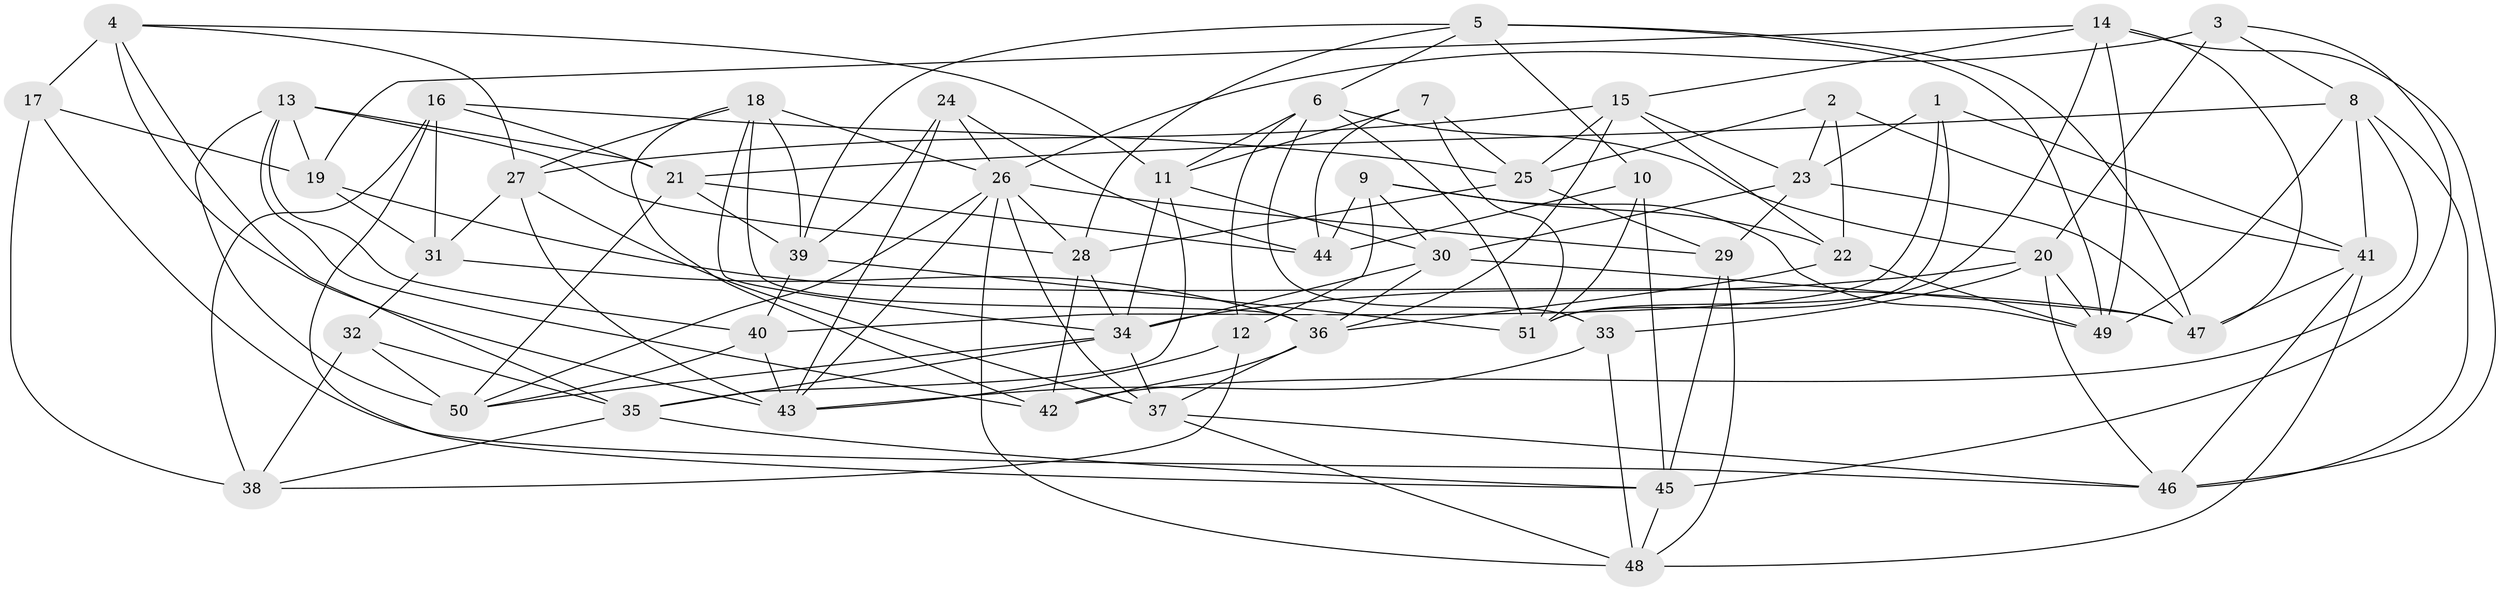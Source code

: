 // original degree distribution, {4: 1.0}
// Generated by graph-tools (version 1.1) at 2025/02/03/09/25 03:02:57]
// undirected, 51 vertices, 141 edges
graph export_dot {
graph [start="1"]
  node [color=gray90,style=filled];
  1;
  2;
  3;
  4;
  5;
  6;
  7;
  8;
  9;
  10;
  11;
  12;
  13;
  14;
  15;
  16;
  17;
  18;
  19;
  20;
  21;
  22;
  23;
  24;
  25;
  26;
  27;
  28;
  29;
  30;
  31;
  32;
  33;
  34;
  35;
  36;
  37;
  38;
  39;
  40;
  41;
  42;
  43;
  44;
  45;
  46;
  47;
  48;
  49;
  50;
  51;
  1 -- 23 [weight=1.0];
  1 -- 40 [weight=1.0];
  1 -- 41 [weight=1.0];
  1 -- 51 [weight=1.0];
  2 -- 22 [weight=1.0];
  2 -- 23 [weight=1.0];
  2 -- 25 [weight=1.0];
  2 -- 41 [weight=1.0];
  3 -- 8 [weight=1.0];
  3 -- 20 [weight=1.0];
  3 -- 26 [weight=1.0];
  3 -- 45 [weight=1.0];
  4 -- 11 [weight=1.0];
  4 -- 17 [weight=2.0];
  4 -- 27 [weight=1.0];
  4 -- 35 [weight=1.0];
  4 -- 43 [weight=1.0];
  5 -- 6 [weight=1.0];
  5 -- 10 [weight=1.0];
  5 -- 28 [weight=1.0];
  5 -- 39 [weight=1.0];
  5 -- 47 [weight=1.0];
  5 -- 49 [weight=1.0];
  6 -- 11 [weight=1.0];
  6 -- 12 [weight=1.0];
  6 -- 20 [weight=1.0];
  6 -- 33 [weight=1.0];
  6 -- 51 [weight=1.0];
  7 -- 11 [weight=1.0];
  7 -- 25 [weight=1.0];
  7 -- 44 [weight=1.0];
  7 -- 51 [weight=1.0];
  8 -- 21 [weight=1.0];
  8 -- 41 [weight=1.0];
  8 -- 42 [weight=1.0];
  8 -- 46 [weight=1.0];
  8 -- 49 [weight=1.0];
  9 -- 12 [weight=1.0];
  9 -- 22 [weight=1.0];
  9 -- 30 [weight=1.0];
  9 -- 44 [weight=2.0];
  9 -- 49 [weight=1.0];
  10 -- 44 [weight=1.0];
  10 -- 45 [weight=1.0];
  10 -- 51 [weight=1.0];
  11 -- 30 [weight=1.0];
  11 -- 34 [weight=1.0];
  11 -- 35 [weight=1.0];
  12 -- 38 [weight=1.0];
  12 -- 43 [weight=1.0];
  13 -- 19 [weight=1.0];
  13 -- 21 [weight=1.0];
  13 -- 28 [weight=1.0];
  13 -- 40 [weight=1.0];
  13 -- 42 [weight=1.0];
  13 -- 50 [weight=1.0];
  14 -- 15 [weight=1.0];
  14 -- 19 [weight=1.0];
  14 -- 46 [weight=1.0];
  14 -- 47 [weight=1.0];
  14 -- 49 [weight=1.0];
  14 -- 51 [weight=1.0];
  15 -- 22 [weight=1.0];
  15 -- 23 [weight=1.0];
  15 -- 25 [weight=1.0];
  15 -- 27 [weight=1.0];
  15 -- 36 [weight=1.0];
  16 -- 21 [weight=1.0];
  16 -- 25 [weight=1.0];
  16 -- 31 [weight=1.0];
  16 -- 38 [weight=2.0];
  16 -- 45 [weight=1.0];
  17 -- 19 [weight=2.0];
  17 -- 38 [weight=1.0];
  17 -- 46 [weight=1.0];
  18 -- 26 [weight=1.0];
  18 -- 27 [weight=1.0];
  18 -- 34 [weight=1.0];
  18 -- 36 [weight=1.0];
  18 -- 39 [weight=1.0];
  18 -- 42 [weight=1.0];
  19 -- 31 [weight=1.0];
  19 -- 47 [weight=1.0];
  20 -- 33 [weight=1.0];
  20 -- 34 [weight=1.0];
  20 -- 46 [weight=1.0];
  20 -- 49 [weight=1.0];
  21 -- 39 [weight=1.0];
  21 -- 44 [weight=1.0];
  21 -- 50 [weight=1.0];
  22 -- 36 [weight=2.0];
  22 -- 49 [weight=1.0];
  23 -- 29 [weight=1.0];
  23 -- 30 [weight=1.0];
  23 -- 47 [weight=1.0];
  24 -- 26 [weight=1.0];
  24 -- 39 [weight=1.0];
  24 -- 43 [weight=1.0];
  24 -- 44 [weight=1.0];
  25 -- 28 [weight=1.0];
  25 -- 29 [weight=1.0];
  26 -- 28 [weight=1.0];
  26 -- 29 [weight=2.0];
  26 -- 37 [weight=1.0];
  26 -- 43 [weight=1.0];
  26 -- 48 [weight=1.0];
  26 -- 50 [weight=1.0];
  27 -- 31 [weight=1.0];
  27 -- 37 [weight=1.0];
  27 -- 43 [weight=1.0];
  28 -- 34 [weight=1.0];
  28 -- 42 [weight=1.0];
  29 -- 45 [weight=1.0];
  29 -- 48 [weight=1.0];
  30 -- 34 [weight=1.0];
  30 -- 36 [weight=1.0];
  30 -- 47 [weight=1.0];
  31 -- 32 [weight=1.0];
  31 -- 36 [weight=2.0];
  32 -- 35 [weight=1.0];
  32 -- 38 [weight=1.0];
  32 -- 50 [weight=1.0];
  33 -- 43 [weight=1.0];
  33 -- 48 [weight=1.0];
  34 -- 35 [weight=1.0];
  34 -- 37 [weight=1.0];
  34 -- 50 [weight=1.0];
  35 -- 38 [weight=1.0];
  35 -- 45 [weight=1.0];
  36 -- 37 [weight=1.0];
  36 -- 42 [weight=2.0];
  37 -- 46 [weight=1.0];
  37 -- 48 [weight=1.0];
  39 -- 40 [weight=1.0];
  39 -- 51 [weight=1.0];
  40 -- 43 [weight=2.0];
  40 -- 50 [weight=1.0];
  41 -- 46 [weight=1.0];
  41 -- 47 [weight=1.0];
  41 -- 48 [weight=1.0];
  45 -- 48 [weight=1.0];
}

